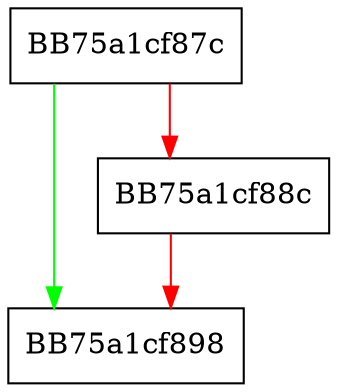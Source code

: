 digraph getHash {
  node [shape="box"];
  graph [splines=ortho];
  BB75a1cf87c -> BB75a1cf898 [color="green"];
  BB75a1cf87c -> BB75a1cf88c [color="red"];
  BB75a1cf88c -> BB75a1cf898 [color="red"];
}